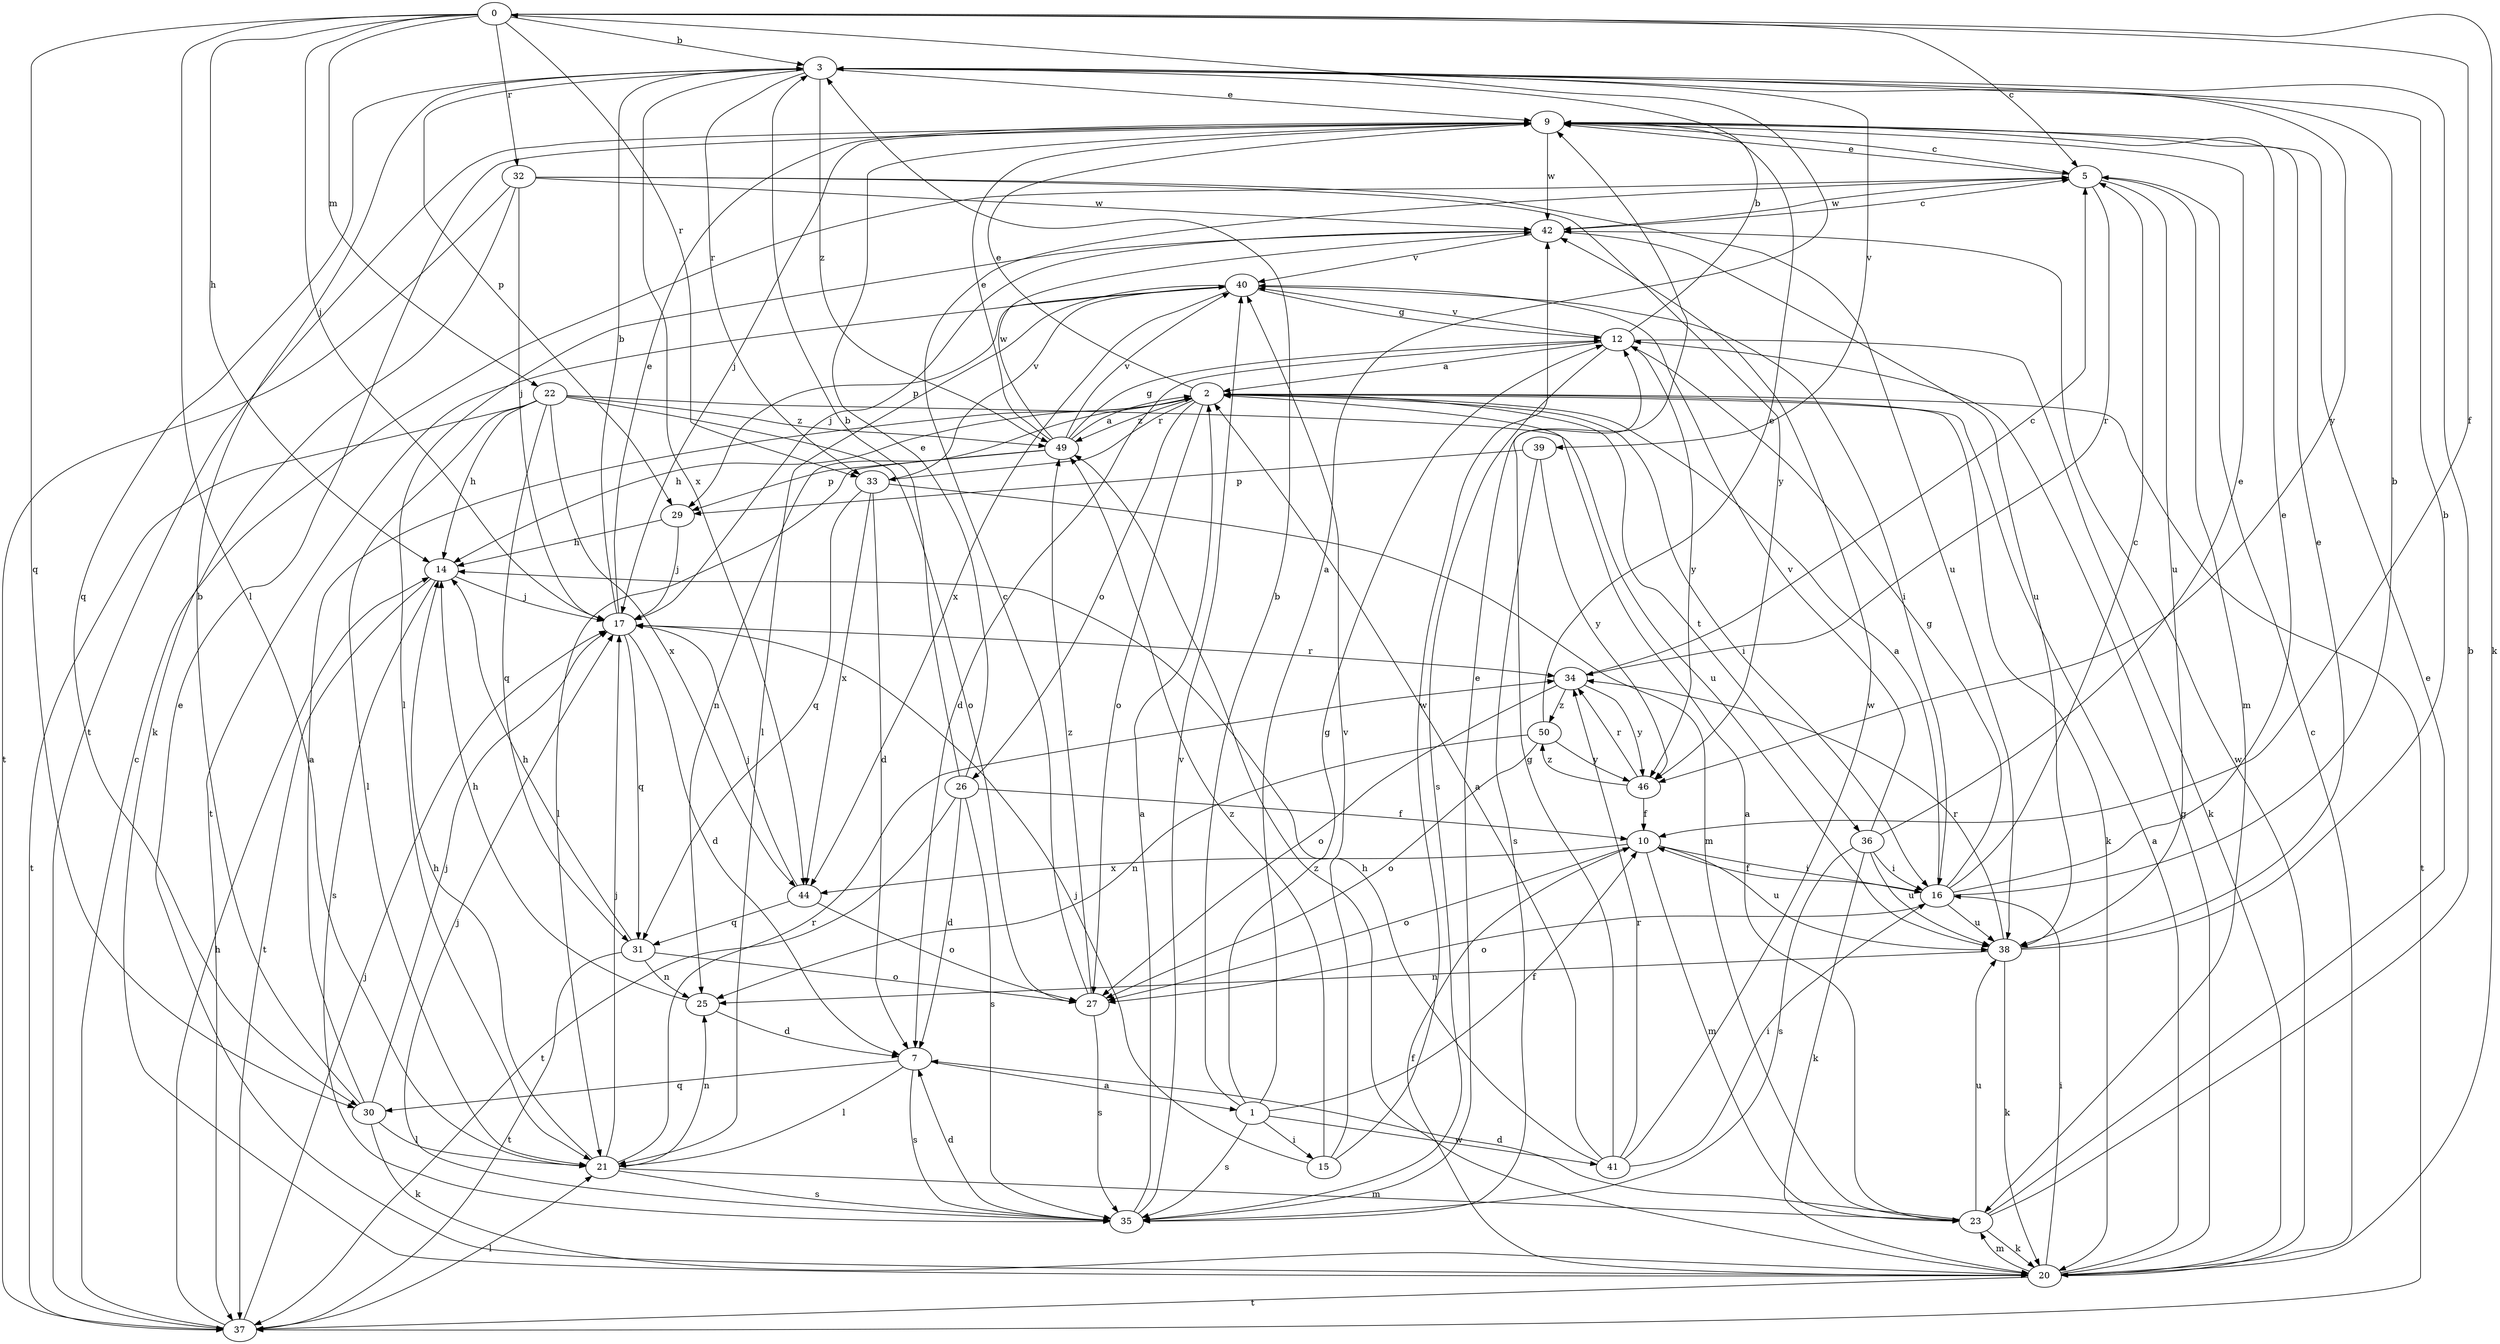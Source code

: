 strict digraph  {
0;
1;
2;
3;
5;
7;
9;
10;
12;
14;
15;
16;
17;
20;
21;
22;
23;
25;
26;
27;
29;
30;
31;
32;
33;
34;
35;
36;
37;
38;
39;
40;
41;
42;
44;
46;
49;
50;
0 -> 3  [label=b];
0 -> 5  [label=c];
0 -> 10  [label=f];
0 -> 14  [label=h];
0 -> 17  [label=j];
0 -> 20  [label=k];
0 -> 21  [label=l];
0 -> 22  [label=m];
0 -> 30  [label=q];
0 -> 32  [label=r];
0 -> 33  [label=r];
1 -> 0  [label=a];
1 -> 3  [label=b];
1 -> 10  [label=f];
1 -> 12  [label=g];
1 -> 15  [label=i];
1 -> 35  [label=s];
1 -> 41  [label=w];
2 -> 9  [label=e];
2 -> 14  [label=h];
2 -> 16  [label=i];
2 -> 20  [label=k];
2 -> 25  [label=n];
2 -> 26  [label=o];
2 -> 27  [label=o];
2 -> 33  [label=r];
2 -> 36  [label=t];
2 -> 37  [label=t];
2 -> 49  [label=z];
3 -> 9  [label=e];
3 -> 29  [label=p];
3 -> 30  [label=q];
3 -> 33  [label=r];
3 -> 39  [label=v];
3 -> 44  [label=x];
3 -> 46  [label=y];
3 -> 49  [label=z];
5 -> 9  [label=e];
5 -> 23  [label=m];
5 -> 34  [label=r];
5 -> 38  [label=u];
5 -> 42  [label=w];
7 -> 1  [label=a];
7 -> 21  [label=l];
7 -> 30  [label=q];
7 -> 35  [label=s];
9 -> 5  [label=c];
9 -> 17  [label=j];
9 -> 37  [label=t];
9 -> 42  [label=w];
10 -> 16  [label=i];
10 -> 23  [label=m];
10 -> 27  [label=o];
10 -> 38  [label=u];
10 -> 44  [label=x];
12 -> 2  [label=a];
12 -> 3  [label=b];
12 -> 7  [label=d];
12 -> 20  [label=k];
12 -> 35  [label=s];
12 -> 40  [label=v];
12 -> 46  [label=y];
14 -> 17  [label=j];
14 -> 35  [label=s];
14 -> 37  [label=t];
15 -> 17  [label=j];
15 -> 40  [label=v];
15 -> 42  [label=w];
15 -> 49  [label=z];
16 -> 2  [label=a];
16 -> 3  [label=b];
16 -> 5  [label=c];
16 -> 9  [label=e];
16 -> 10  [label=f];
16 -> 12  [label=g];
16 -> 27  [label=o];
16 -> 38  [label=u];
17 -> 3  [label=b];
17 -> 7  [label=d];
17 -> 9  [label=e];
17 -> 31  [label=q];
17 -> 34  [label=r];
20 -> 2  [label=a];
20 -> 5  [label=c];
20 -> 9  [label=e];
20 -> 10  [label=f];
20 -> 12  [label=g];
20 -> 16  [label=i];
20 -> 23  [label=m];
20 -> 37  [label=t];
20 -> 42  [label=w];
20 -> 49  [label=z];
21 -> 14  [label=h];
21 -> 17  [label=j];
21 -> 23  [label=m];
21 -> 25  [label=n];
21 -> 34  [label=r];
21 -> 35  [label=s];
22 -> 14  [label=h];
22 -> 21  [label=l];
22 -> 27  [label=o];
22 -> 31  [label=q];
22 -> 37  [label=t];
22 -> 38  [label=u];
22 -> 44  [label=x];
22 -> 49  [label=z];
23 -> 2  [label=a];
23 -> 3  [label=b];
23 -> 7  [label=d];
23 -> 9  [label=e];
23 -> 20  [label=k];
23 -> 38  [label=u];
25 -> 7  [label=d];
25 -> 14  [label=h];
26 -> 3  [label=b];
26 -> 7  [label=d];
26 -> 9  [label=e];
26 -> 10  [label=f];
26 -> 35  [label=s];
26 -> 37  [label=t];
27 -> 5  [label=c];
27 -> 35  [label=s];
27 -> 49  [label=z];
29 -> 14  [label=h];
29 -> 17  [label=j];
30 -> 2  [label=a];
30 -> 3  [label=b];
30 -> 17  [label=j];
30 -> 20  [label=k];
30 -> 21  [label=l];
31 -> 14  [label=h];
31 -> 25  [label=n];
31 -> 27  [label=o];
31 -> 37  [label=t];
32 -> 17  [label=j];
32 -> 20  [label=k];
32 -> 37  [label=t];
32 -> 38  [label=u];
32 -> 42  [label=w];
32 -> 46  [label=y];
33 -> 7  [label=d];
33 -> 23  [label=m];
33 -> 31  [label=q];
33 -> 40  [label=v];
33 -> 44  [label=x];
34 -> 5  [label=c];
34 -> 27  [label=o];
34 -> 46  [label=y];
34 -> 50  [label=z];
35 -> 2  [label=a];
35 -> 7  [label=d];
35 -> 9  [label=e];
35 -> 17  [label=j];
35 -> 40  [label=v];
36 -> 9  [label=e];
36 -> 16  [label=i];
36 -> 20  [label=k];
36 -> 35  [label=s];
36 -> 38  [label=u];
36 -> 40  [label=v];
37 -> 5  [label=c];
37 -> 14  [label=h];
37 -> 17  [label=j];
37 -> 21  [label=l];
38 -> 3  [label=b];
38 -> 9  [label=e];
38 -> 20  [label=k];
38 -> 25  [label=n];
38 -> 34  [label=r];
39 -> 29  [label=p];
39 -> 35  [label=s];
39 -> 46  [label=y];
40 -> 12  [label=g];
40 -> 16  [label=i];
40 -> 21  [label=l];
40 -> 29  [label=p];
40 -> 37  [label=t];
40 -> 44  [label=x];
41 -> 2  [label=a];
41 -> 12  [label=g];
41 -> 14  [label=h];
41 -> 16  [label=i];
41 -> 34  [label=r];
41 -> 42  [label=w];
42 -> 5  [label=c];
42 -> 17  [label=j];
42 -> 21  [label=l];
42 -> 38  [label=u];
42 -> 40  [label=v];
44 -> 17  [label=j];
44 -> 27  [label=o];
44 -> 31  [label=q];
46 -> 10  [label=f];
46 -> 34  [label=r];
46 -> 50  [label=z];
49 -> 2  [label=a];
49 -> 9  [label=e];
49 -> 12  [label=g];
49 -> 21  [label=l];
49 -> 29  [label=p];
49 -> 40  [label=v];
49 -> 42  [label=w];
50 -> 9  [label=e];
50 -> 25  [label=n];
50 -> 27  [label=o];
50 -> 46  [label=y];
}
